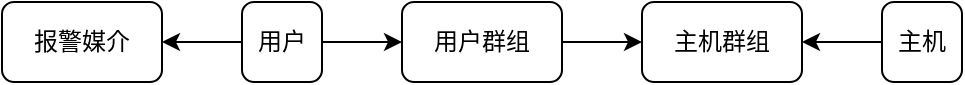 <mxfile pages="1" version="11.2.4" type="github"><diagram id="EjCk4TWWrgkhYNqAS4SV" name="Page-1"><mxGraphModel dx="1344" dy="584" grid="1" gridSize="10" guides="1" tooltips="1" connect="1" arrows="1" fold="1" page="1" pageScale="1" pageWidth="827" pageHeight="1169" math="0" shadow="0"><root><mxCell id="0"/><mxCell id="1" parent="0"/><mxCell id="uDWXDoZbQZvYcDG7Ac-s-1" value="主机群组" style="rounded=1;whiteSpace=wrap;html=1;" vertex="1" parent="1"><mxGeometry x="440" y="40" width="80" height="40" as="geometry"/></mxCell><mxCell id="uDWXDoZbQZvYcDG7Ac-s-3" style="edgeStyle=orthogonalEdgeStyle;rounded=0;orthogonalLoop=1;jettySize=auto;html=1;entryX=1;entryY=0.5;entryDx=0;entryDy=0;" edge="1" parent="1" source="uDWXDoZbQZvYcDG7Ac-s-2" target="uDWXDoZbQZvYcDG7Ac-s-1"><mxGeometry relative="1" as="geometry"/></mxCell><mxCell id="uDWXDoZbQZvYcDG7Ac-s-2" value="主机" style="rounded=1;whiteSpace=wrap;html=1;" vertex="1" parent="1"><mxGeometry x="560" y="40" width="40" height="40" as="geometry"/></mxCell><mxCell id="uDWXDoZbQZvYcDG7Ac-s-6" style="edgeStyle=orthogonalEdgeStyle;rounded=0;orthogonalLoop=1;jettySize=auto;html=1;entryX=0;entryY=0.5;entryDx=0;entryDy=0;" edge="1" parent="1" source="uDWXDoZbQZvYcDG7Ac-s-4" target="uDWXDoZbQZvYcDG7Ac-s-1"><mxGeometry relative="1" as="geometry"/></mxCell><mxCell id="uDWXDoZbQZvYcDG7Ac-s-4" value="用户群组" style="rounded=1;whiteSpace=wrap;html=1;" vertex="1" parent="1"><mxGeometry x="320" y="40" width="80" height="40" as="geometry"/></mxCell><mxCell id="uDWXDoZbQZvYcDG7Ac-s-7" style="edgeStyle=orthogonalEdgeStyle;rounded=0;orthogonalLoop=1;jettySize=auto;html=1;" edge="1" parent="1" source="uDWXDoZbQZvYcDG7Ac-s-5" target="uDWXDoZbQZvYcDG7Ac-s-4"><mxGeometry relative="1" as="geometry"/></mxCell><mxCell id="uDWXDoZbQZvYcDG7Ac-s-10" style="edgeStyle=orthogonalEdgeStyle;rounded=0;orthogonalLoop=1;jettySize=auto;html=1;" edge="1" parent="1" source="uDWXDoZbQZvYcDG7Ac-s-5" target="uDWXDoZbQZvYcDG7Ac-s-8"><mxGeometry relative="1" as="geometry"/></mxCell><mxCell id="uDWXDoZbQZvYcDG7Ac-s-5" value="用户" style="rounded=1;whiteSpace=wrap;html=1;" vertex="1" parent="1"><mxGeometry x="240" y="40" width="40" height="40" as="geometry"/></mxCell><mxCell id="uDWXDoZbQZvYcDG7Ac-s-8" value="报警媒介" style="rounded=1;whiteSpace=wrap;html=1;" vertex="1" parent="1"><mxGeometry x="120" y="40" width="80" height="40" as="geometry"/></mxCell></root></mxGraphModel></diagram></mxfile>